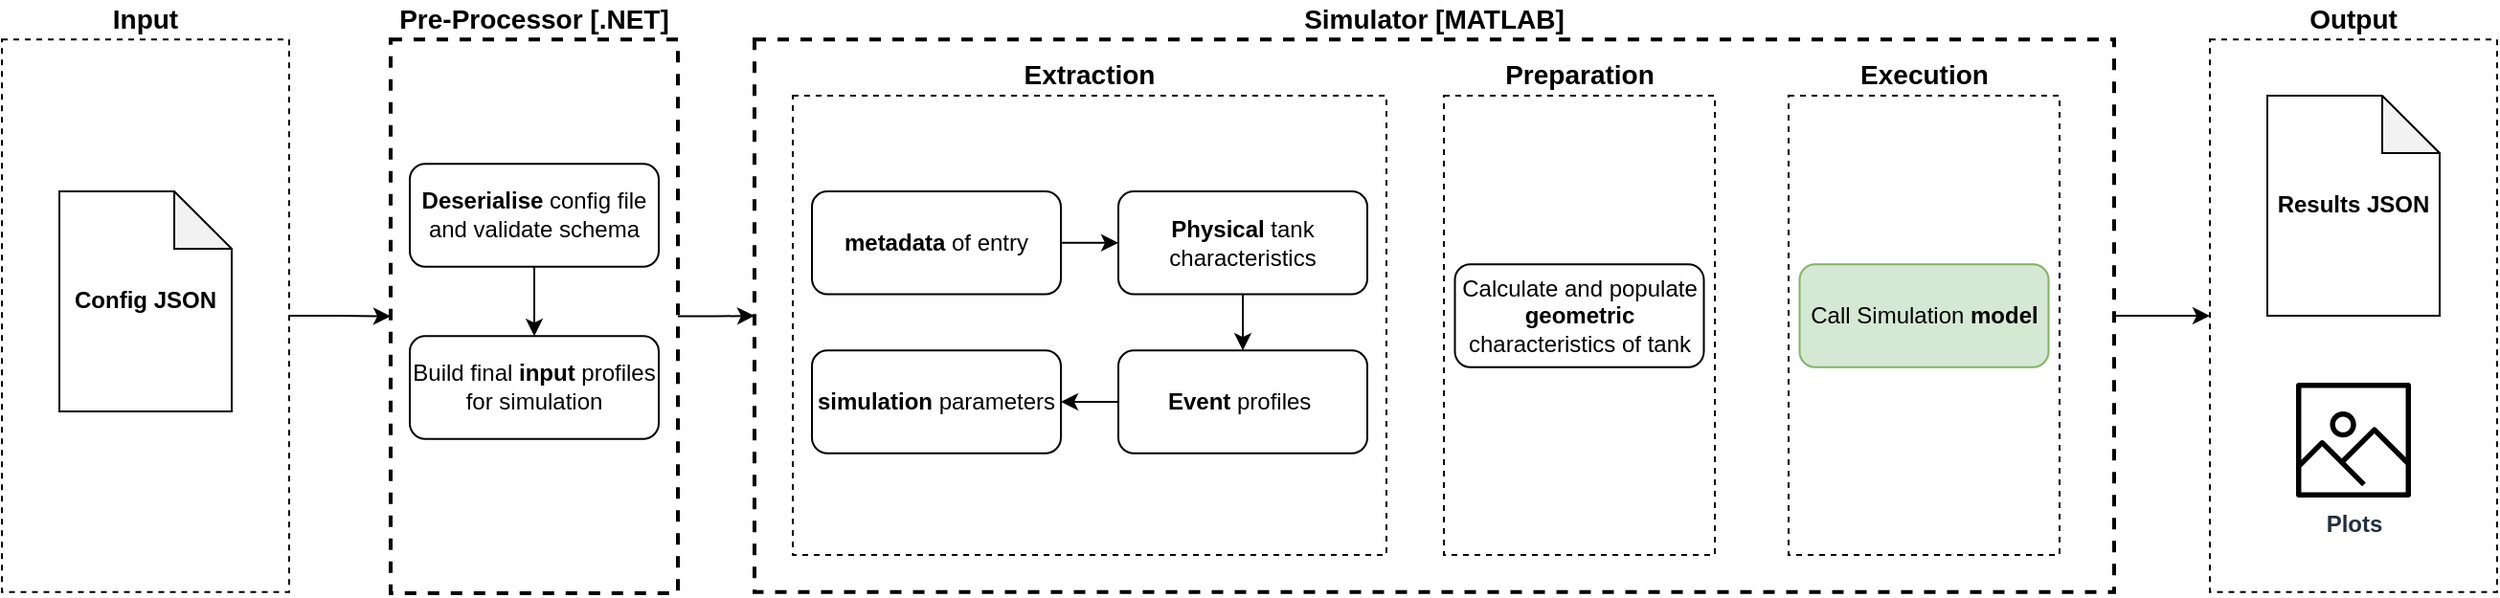 <mxfile version="23.1.2" type="device">
  <diagram name="Page-1" id="zuGZ_qwArgNbEXP4C-fz">
    <mxGraphModel dx="2514" dy="868" grid="1" gridSize="10" guides="1" tooltips="1" connect="1" arrows="1" fold="1" page="1" pageScale="1" pageWidth="827" pageHeight="1169" math="0" shadow="0">
      <root>
        <mxCell id="0" />
        <mxCell id="1" parent="0" />
        <mxCell id="0afYeK-6-jsUDb6nJfks-8" style="edgeStyle=orthogonalEdgeStyle;rounded=0;orthogonalLoop=1;jettySize=auto;html=1;exitX=1;exitY=0.5;exitDx=0;exitDy=0;entryX=0;entryY=0.5;entryDx=0;entryDy=0;" edge="1" parent="1" source="0afYeK-6-jsUDb6nJfks-1" target="jTX__TKjI-a0dkv90z5b-4">
          <mxGeometry relative="1" as="geometry" />
        </mxCell>
        <mxCell id="0afYeK-6-jsUDb6nJfks-1" value="Pre-Processor [.NET]" style="rounded=0;whiteSpace=wrap;html=1;labelPosition=center;verticalLabelPosition=top;align=center;verticalAlign=bottom;fontStyle=1;fontSize=14;fillColor=none;dashed=1;strokeWidth=2;" vertex="1" parent="1">
          <mxGeometry x="-210" y="220.62" width="150" height="289.38" as="geometry" />
        </mxCell>
        <mxCell id="jTX__TKjI-a0dkv90z5b-48" value="Preparation" style="rounded=0;whiteSpace=wrap;html=1;labelPosition=center;verticalLabelPosition=top;align=center;verticalAlign=bottom;fontStyle=1;fontSize=14;fillColor=none;dashed=1;strokeWidth=1;" parent="1" vertex="1">
          <mxGeometry x="340" y="250" width="141.5" height="240" as="geometry" />
        </mxCell>
        <mxCell id="jTX__TKjI-a0dkv90z5b-49" value="Execution" style="rounded=0;whiteSpace=wrap;html=1;labelPosition=center;verticalLabelPosition=top;align=center;verticalAlign=bottom;fontStyle=1;fontSize=14;fillColor=none;dashed=1;strokeWidth=1;" parent="1" vertex="1">
          <mxGeometry x="520" y="250" width="141.5" height="240" as="geometry" />
        </mxCell>
        <mxCell id="0afYeK-6-jsUDb6nJfks-7" style="edgeStyle=orthogonalEdgeStyle;rounded=0;orthogonalLoop=1;jettySize=auto;html=1;exitX=1;exitY=0.5;exitDx=0;exitDy=0;entryX=0;entryY=0.5;entryDx=0;entryDy=0;" edge="1" parent="1" source="jTX__TKjI-a0dkv90z5b-25" target="0afYeK-6-jsUDb6nJfks-1">
          <mxGeometry relative="1" as="geometry" />
        </mxCell>
        <mxCell id="jTX__TKjI-a0dkv90z5b-25" value="Input" style="rounded=0;whiteSpace=wrap;html=1;labelPosition=center;verticalLabelPosition=top;align=center;verticalAlign=bottom;fontStyle=1;fontSize=14;fillColor=none;dashed=1;" parent="1" vertex="1">
          <mxGeometry x="-413" y="220.62" width="150" height="288.75" as="geometry" />
        </mxCell>
        <mxCell id="jTX__TKjI-a0dkv90z5b-26" value="Output" style="rounded=0;whiteSpace=wrap;html=1;labelPosition=center;verticalLabelPosition=top;align=center;verticalAlign=bottom;fontStyle=1;fontSize=14;fillColor=none;dashed=1;" parent="1" vertex="1">
          <mxGeometry x="740" y="220.62" width="150" height="288.75" as="geometry" />
        </mxCell>
        <mxCell id="jTX__TKjI-a0dkv90z5b-2" value="Config JSON" style="shape=note;whiteSpace=wrap;html=1;backgroundOutline=1;darkOpacity=0.05;fontStyle=1" parent="1" vertex="1">
          <mxGeometry x="-383" y="300" width="90" height="114.99" as="geometry" />
        </mxCell>
        <mxCell id="jTX__TKjI-a0dkv90z5b-51" style="edgeStyle=orthogonalEdgeStyle;rounded=0;orthogonalLoop=1;jettySize=auto;html=1;exitX=1;exitY=0.5;exitDx=0;exitDy=0;entryX=0;entryY=0.5;entryDx=0;entryDy=0;" parent="1" source="jTX__TKjI-a0dkv90z5b-4" target="jTX__TKjI-a0dkv90z5b-26" edge="1">
          <mxGeometry relative="1" as="geometry" />
        </mxCell>
        <mxCell id="jTX__TKjI-a0dkv90z5b-4" value="Simulator [MATLAB]" style="rounded=0;whiteSpace=wrap;html=1;labelPosition=center;verticalLabelPosition=top;align=center;verticalAlign=bottom;fontStyle=1;fontSize=14;fillColor=none;dashed=1;strokeWidth=2;" parent="1" vertex="1">
          <mxGeometry x="-20" y="220.62" width="710" height="288.75" as="geometry" />
        </mxCell>
        <mxCell id="jTX__TKjI-a0dkv90z5b-16" value="Build final &lt;b&gt;input &lt;/b&gt;profiles for simulation" style="rounded=1;whiteSpace=wrap;html=1;" parent="1" vertex="1">
          <mxGeometry x="-200" y="375.62" width="130" height="53.75" as="geometry" />
        </mxCell>
        <mxCell id="jTX__TKjI-a0dkv90z5b-18" value="Calculate and populate &lt;b&gt;geometric &lt;/b&gt;characteristics of tank" style="rounded=1;whiteSpace=wrap;html=1;" parent="1" vertex="1">
          <mxGeometry x="345.75" y="338.12" width="130" height="53.75" as="geometry" />
        </mxCell>
        <mxCell id="jTX__TKjI-a0dkv90z5b-21" value="Results JSON" style="shape=note;whiteSpace=wrap;html=1;backgroundOutline=1;darkOpacity=0.05;fontStyle=1" parent="1" vertex="1">
          <mxGeometry x="770" y="250" width="90" height="114.99" as="geometry" />
        </mxCell>
        <mxCell id="jTX__TKjI-a0dkv90z5b-23" value="&lt;b&gt;Plots&lt;/b&gt;" style="sketch=0;outlineConnect=0;fontColor=#232F3E;gradientColor=none;fillColor=#000000;strokeColor=none;dashed=0;verticalLabelPosition=bottom;verticalAlign=top;align=center;html=1;fontSize=12;fontStyle=0;aspect=fixed;pointerEvents=1;shape=mxgraph.aws4.container_registry_image;" parent="1" vertex="1">
          <mxGeometry x="785" y="400" width="60" height="60" as="geometry" />
        </mxCell>
        <mxCell id="jTX__TKjI-a0dkv90z5b-30" value="Call Simulation &lt;b&gt;model&lt;/b&gt;" style="rounded=1;whiteSpace=wrap;html=1;fillColor=#d5e8d4;strokeColor=#82b366;" parent="1" vertex="1">
          <mxGeometry x="525.75" y="338.12" width="130" height="53.75" as="geometry" />
        </mxCell>
        <mxCell id="jTX__TKjI-a0dkv90z5b-33" value="Extraction" style="rounded=0;whiteSpace=wrap;html=1;labelPosition=center;verticalLabelPosition=top;align=center;verticalAlign=bottom;fontStyle=1;fontSize=14;fillColor=none;dashed=1;strokeWidth=1;" parent="1" vertex="1">
          <mxGeometry y="250" width="310" height="240" as="geometry" />
        </mxCell>
        <mxCell id="jTX__TKjI-a0dkv90z5b-45" value="" style="edgeStyle=orthogonalEdgeStyle;rounded=0;orthogonalLoop=1;jettySize=auto;html=1;" parent="1" source="jTX__TKjI-a0dkv90z5b-34" target="jTX__TKjI-a0dkv90z5b-37" edge="1">
          <mxGeometry relative="1" as="geometry" />
        </mxCell>
        <mxCell id="jTX__TKjI-a0dkv90z5b-34" value="&lt;b&gt;Physical &lt;/b&gt;tank characteristics" style="rounded=1;whiteSpace=wrap;html=1;" parent="1" vertex="1">
          <mxGeometry x="170" y="300" width="130" height="53.75" as="geometry" />
        </mxCell>
        <mxCell id="jTX__TKjI-a0dkv90z5b-36" value="&lt;b style=&quot;border-color: var(--border-color);&quot;&gt;simulation&amp;nbsp;&lt;/b&gt;parameters" style="rounded=1;whiteSpace=wrap;html=1;" parent="1" vertex="1">
          <mxGeometry x="10" y="383.12" width="130" height="53.75" as="geometry" />
        </mxCell>
        <mxCell id="jTX__TKjI-a0dkv90z5b-46" value="" style="edgeStyle=orthogonalEdgeStyle;rounded=0;orthogonalLoop=1;jettySize=auto;html=1;" parent="1" source="jTX__TKjI-a0dkv90z5b-37" target="jTX__TKjI-a0dkv90z5b-36" edge="1">
          <mxGeometry relative="1" as="geometry" />
        </mxCell>
        <mxCell id="jTX__TKjI-a0dkv90z5b-37" value="&lt;b&gt;Event &lt;/b&gt;profiles&amp;nbsp;" style="rounded=1;whiteSpace=wrap;html=1;" parent="1" vertex="1">
          <mxGeometry x="170" y="383.12" width="130" height="53.75" as="geometry" />
        </mxCell>
        <mxCell id="jTX__TKjI-a0dkv90z5b-44" value="" style="edgeStyle=orthogonalEdgeStyle;rounded=0;orthogonalLoop=1;jettySize=auto;html=1;" parent="1" source="jTX__TKjI-a0dkv90z5b-43" target="jTX__TKjI-a0dkv90z5b-34" edge="1">
          <mxGeometry relative="1" as="geometry" />
        </mxCell>
        <mxCell id="jTX__TKjI-a0dkv90z5b-43" value="&lt;b&gt;metadata&lt;/b&gt; of entry" style="rounded=1;whiteSpace=wrap;html=1;" parent="1" vertex="1">
          <mxGeometry x="10" y="300" width="130" height="53.75" as="geometry" />
        </mxCell>
        <mxCell id="0afYeK-6-jsUDb6nJfks-3" value="" style="edgeStyle=orthogonalEdgeStyle;rounded=0;orthogonalLoop=1;jettySize=auto;html=1;" edge="1" parent="1" source="0afYeK-6-jsUDb6nJfks-2" target="jTX__TKjI-a0dkv90z5b-16">
          <mxGeometry relative="1" as="geometry" />
        </mxCell>
        <mxCell id="0afYeK-6-jsUDb6nJfks-2" value="&lt;b&gt;Deserialise &lt;/b&gt;config file and validate schema" style="rounded=1;whiteSpace=wrap;html=1;" vertex="1" parent="1">
          <mxGeometry x="-200" y="285.62" width="130" height="53.75" as="geometry" />
        </mxCell>
      </root>
    </mxGraphModel>
  </diagram>
</mxfile>
